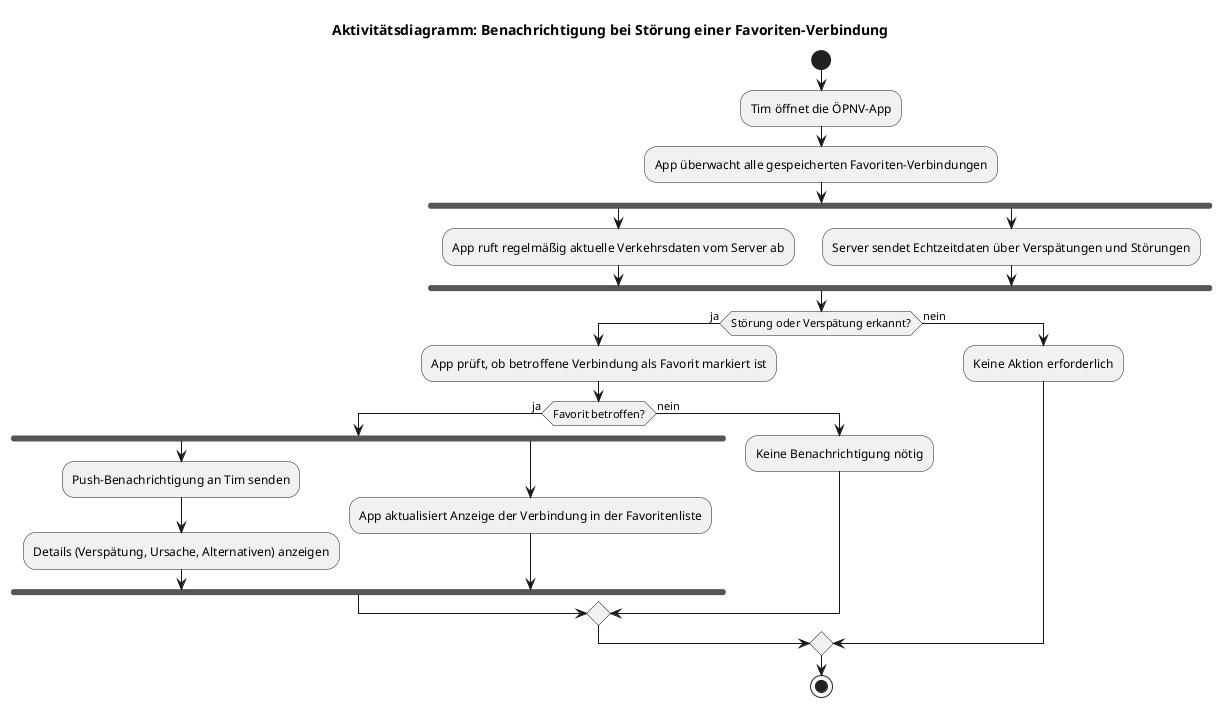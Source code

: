 @startuml
title Aktivitätsdiagramm: Benachrichtigung bei Störung einer Favoriten-Verbindung

start

:Tim öffnet die ÖPNV-App;
:App überwacht alle gespeicherten Favoriten-Verbindungen;

fork
  :App ruft regelmäßig aktuelle Verkehrsdaten vom Server ab;
fork again
  :Server sendet Echtzeitdaten über Verspätungen und Störungen;
end fork

if (Störung oder Verspätung erkannt?) then (ja)
  :App prüft, ob betroffene Verbindung als Favorit markiert ist;
  if (Favorit betroffen?) then (ja)
    fork
      :Push-Benachrichtigung an Tim senden;
      :Details (Verspätung, Ursache, Alternativen) anzeigen;
    fork again
      :App aktualisiert Anzeige der Verbindung in der Favoritenliste;
    end fork
  else (nein)
    :Keine Benachrichtigung nötig;
  endif
else (nein)
  :Keine Aktion erforderlich;
endif

stop
@enduml